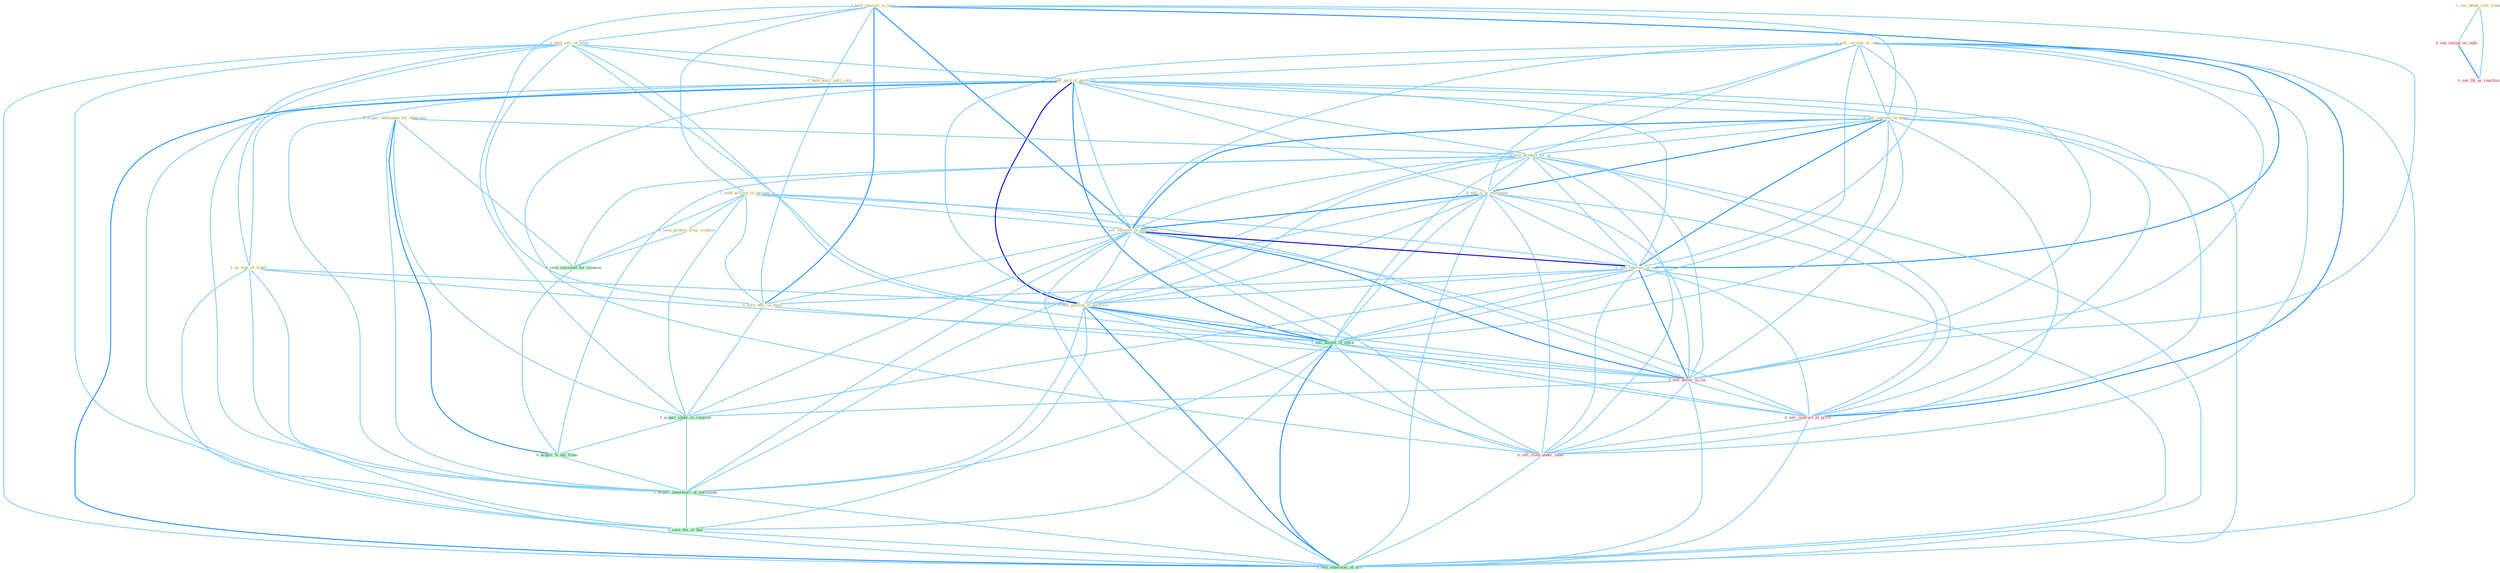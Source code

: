 Graph G{ 
    node
    [shape=polygon,style=filled,width=.5,height=.06,color="#BDFCC9",fixedsize=true,fontsize=4,
    fontcolor="#2f4f4f"];
    {node
    [color="#ffffe0", fontcolor="#8b7d6b"] "1_hold_interest_in_facil " "1_seek_million_in_increas " "1_hold_seri_of_meet " "0_sell_currenc_at_rate " "1_seek_protect_from_creditor " "0_hold_posit_until_retir " "1_sell_part_of_portfolio " "1_us_type_of_order " "0_acquir_entitynam_for_othernum " "0_sell_interest_to_buyer " "0_sell_product_for_us " "1_see_debat_over_trade " "0_sell_it_to_entitynam " "1_sell_interest_in_entitynam " "1_sell_interest_in_unit " "0_hold_offic_in_elect " "1_sell_portion_of_portfolio "}
{node [color="#fff0f5", fontcolor="#b22222"] "0_sell_dollar_in_lot " "0_see_resign_as_indic " "0_sell_contract_at_price " "0_sell_cloth_under_label " "0_see_thi_as_reaction "}
edge [color="#B0E2FF"];

	"1_hold_interest_in_facil " -- "1_seek_million_in_increas " [w="1", color="#87cefa" ];
	"1_hold_interest_in_facil " -- "1_hold_seri_of_meet " [w="1", color="#87cefa" ];
	"1_hold_interest_in_facil " -- "0_hold_posit_until_retir " [w="1", color="#87cefa" ];
	"1_hold_interest_in_facil " -- "0_sell_interest_to_buyer " [w="1", color="#87cefa" ];
	"1_hold_interest_in_facil " -- "1_sell_interest_in_entitynam " [w="2", color="#1e90ff" , len=0.8];
	"1_hold_interest_in_facil " -- "1_sell_interest_in_unit " [w="2", color="#1e90ff" , len=0.8];
	"1_hold_interest_in_facil " -- "0_hold_offic_in_elect " [w="2", color="#1e90ff" , len=0.8];
	"1_hold_interest_in_facil " -- "0_sell_dollar_in_lot " [w="1", color="#87cefa" ];
	"1_hold_interest_in_facil " -- "1_acquir_stake_in_compani " [w="1", color="#87cefa" ];
	"1_seek_million_in_increas " -- "1_seek_protect_from_creditor " [w="1", color="#87cefa" ];
	"1_seek_million_in_increas " -- "1_sell_interest_in_entitynam " [w="1", color="#87cefa" ];
	"1_seek_million_in_increas " -- "1_sell_interest_in_unit " [w="1", color="#87cefa" ];
	"1_seek_million_in_increas " -- "0_hold_offic_in_elect " [w="1", color="#87cefa" ];
	"1_seek_million_in_increas " -- "0_seek_classmat_for_reunion " [w="1", color="#87cefa" ];
	"1_seek_million_in_increas " -- "0_sell_dollar_in_lot " [w="1", color="#87cefa" ];
	"1_seek_million_in_increas " -- "1_acquir_stake_in_compani " [w="1", color="#87cefa" ];
	"1_hold_seri_of_meet " -- "0_hold_posit_until_retir " [w="1", color="#87cefa" ];
	"1_hold_seri_of_meet " -- "1_sell_part_of_portfolio " [w="1", color="#87cefa" ];
	"1_hold_seri_of_meet " -- "1_us_type_of_order " [w="1", color="#87cefa" ];
	"1_hold_seri_of_meet " -- "0_hold_offic_in_elect " [w="1", color="#87cefa" ];
	"1_hold_seri_of_meet " -- "1_sell_portion_of_portfolio " [w="1", color="#87cefa" ];
	"1_hold_seri_of_meet " -- "1_sell_basket_of_stock " [w="1", color="#87cefa" ];
	"1_hold_seri_of_meet " -- "1_acquir_laboratori_of_entitynam " [w="1", color="#87cefa" ];
	"1_hold_seri_of_meet " -- "1_seen_the_of_that " [w="1", color="#87cefa" ];
	"1_hold_seri_of_meet " -- "1_sell_othernum_of_offic " [w="1", color="#87cefa" ];
	"0_sell_currenc_at_rate " -- "1_sell_part_of_portfolio " [w="1", color="#87cefa" ];
	"0_sell_currenc_at_rate " -- "0_sell_interest_to_buyer " [w="1", color="#87cefa" ];
	"0_sell_currenc_at_rate " -- "0_sell_product_for_us " [w="1", color="#87cefa" ];
	"0_sell_currenc_at_rate " -- "0_sell_it_to_entitynam " [w="1", color="#87cefa" ];
	"0_sell_currenc_at_rate " -- "1_sell_interest_in_entitynam " [w="1", color="#87cefa" ];
	"0_sell_currenc_at_rate " -- "1_sell_interest_in_unit " [w="1", color="#87cefa" ];
	"0_sell_currenc_at_rate " -- "1_sell_portion_of_portfolio " [w="1", color="#87cefa" ];
	"0_sell_currenc_at_rate " -- "1_sell_basket_of_stock " [w="1", color="#87cefa" ];
	"0_sell_currenc_at_rate " -- "0_sell_dollar_in_lot " [w="1", color="#87cefa" ];
	"0_sell_currenc_at_rate " -- "0_sell_contract_at_price " [w="2", color="#1e90ff" , len=0.8];
	"0_sell_currenc_at_rate " -- "0_sell_cloth_under_label " [w="1", color="#87cefa" ];
	"0_sell_currenc_at_rate " -- "1_sell_othernum_of_offic " [w="1", color="#87cefa" ];
	"1_seek_protect_from_creditor " -- "0_seek_classmat_for_reunion " [w="1", color="#87cefa" ];
	"0_hold_posit_until_retir " -- "0_hold_offic_in_elect " [w="1", color="#87cefa" ];
	"1_sell_part_of_portfolio " -- "1_us_type_of_order " [w="1", color="#87cefa" ];
	"1_sell_part_of_portfolio " -- "0_sell_interest_to_buyer " [w="1", color="#87cefa" ];
	"1_sell_part_of_portfolio " -- "0_sell_product_for_us " [w="1", color="#87cefa" ];
	"1_sell_part_of_portfolio " -- "0_sell_it_to_entitynam " [w="1", color="#87cefa" ];
	"1_sell_part_of_portfolio " -- "1_sell_interest_in_entitynam " [w="1", color="#87cefa" ];
	"1_sell_part_of_portfolio " -- "1_sell_interest_in_unit " [w="1", color="#87cefa" ];
	"1_sell_part_of_portfolio " -- "1_sell_portion_of_portfolio " [w="3", color="#0000cd" , len=0.6];
	"1_sell_part_of_portfolio " -- "1_sell_basket_of_stock " [w="2", color="#1e90ff" , len=0.8];
	"1_sell_part_of_portfolio " -- "0_sell_dollar_in_lot " [w="1", color="#87cefa" ];
	"1_sell_part_of_portfolio " -- "0_sell_contract_at_price " [w="1", color="#87cefa" ];
	"1_sell_part_of_portfolio " -- "1_acquir_laboratori_of_entitynam " [w="1", color="#87cefa" ];
	"1_sell_part_of_portfolio " -- "0_sell_cloth_under_label " [w="1", color="#87cefa" ];
	"1_sell_part_of_portfolio " -- "1_seen_the_of_that " [w="1", color="#87cefa" ];
	"1_sell_part_of_portfolio " -- "1_sell_othernum_of_offic " [w="2", color="#1e90ff" , len=0.8];
	"1_us_type_of_order " -- "1_sell_portion_of_portfolio " [w="1", color="#87cefa" ];
	"1_us_type_of_order " -- "1_sell_basket_of_stock " [w="1", color="#87cefa" ];
	"1_us_type_of_order " -- "1_acquir_laboratori_of_entitynam " [w="1", color="#87cefa" ];
	"1_us_type_of_order " -- "1_seen_the_of_that " [w="1", color="#87cefa" ];
	"1_us_type_of_order " -- "1_sell_othernum_of_offic " [w="1", color="#87cefa" ];
	"0_acquir_entitynam_for_othernum " -- "0_sell_product_for_us " [w="1", color="#87cefa" ];
	"0_acquir_entitynam_for_othernum " -- "0_seek_classmat_for_reunion " [w="1", color="#87cefa" ];
	"0_acquir_entitynam_for_othernum " -- "1_acquir_stake_in_compani " [w="1", color="#87cefa" ];
	"0_acquir_entitynam_for_othernum " -- "0_acquir_%_for_franc " [w="2", color="#1e90ff" , len=0.8];
	"0_acquir_entitynam_for_othernum " -- "1_acquir_laboratori_of_entitynam " [w="1", color="#87cefa" ];
	"0_sell_interest_to_buyer " -- "0_sell_product_for_us " [w="1", color="#87cefa" ];
	"0_sell_interest_to_buyer " -- "0_sell_it_to_entitynam " [w="2", color="#1e90ff" , len=0.8];
	"0_sell_interest_to_buyer " -- "1_sell_interest_in_entitynam " [w="2", color="#1e90ff" , len=0.8];
	"0_sell_interest_to_buyer " -- "1_sell_interest_in_unit " [w="2", color="#1e90ff" , len=0.8];
	"0_sell_interest_to_buyer " -- "1_sell_portion_of_portfolio " [w="1", color="#87cefa" ];
	"0_sell_interest_to_buyer " -- "1_sell_basket_of_stock " [w="1", color="#87cefa" ];
	"0_sell_interest_to_buyer " -- "0_sell_dollar_in_lot " [w="1", color="#87cefa" ];
	"0_sell_interest_to_buyer " -- "0_sell_contract_at_price " [w="1", color="#87cefa" ];
	"0_sell_interest_to_buyer " -- "0_sell_cloth_under_label " [w="1", color="#87cefa" ];
	"0_sell_interest_to_buyer " -- "1_sell_othernum_of_offic " [w="1", color="#87cefa" ];
	"0_sell_product_for_us " -- "0_sell_it_to_entitynam " [w="1", color="#87cefa" ];
	"0_sell_product_for_us " -- "1_sell_interest_in_entitynam " [w="1", color="#87cefa" ];
	"0_sell_product_for_us " -- "1_sell_interest_in_unit " [w="1", color="#87cefa" ];
	"0_sell_product_for_us " -- "1_sell_portion_of_portfolio " [w="1", color="#87cefa" ];
	"0_sell_product_for_us " -- "0_seek_classmat_for_reunion " [w="1", color="#87cefa" ];
	"0_sell_product_for_us " -- "1_sell_basket_of_stock " [w="1", color="#87cefa" ];
	"0_sell_product_for_us " -- "0_sell_dollar_in_lot " [w="1", color="#87cefa" ];
	"0_sell_product_for_us " -- "0_acquir_%_for_franc " [w="1", color="#87cefa" ];
	"0_sell_product_for_us " -- "0_sell_contract_at_price " [w="1", color="#87cefa" ];
	"0_sell_product_for_us " -- "0_sell_cloth_under_label " [w="1", color="#87cefa" ];
	"0_sell_product_for_us " -- "1_sell_othernum_of_offic " [w="1", color="#87cefa" ];
	"1_see_debat_over_trade " -- "0_see_resign_as_indic " [w="1", color="#87cefa" ];
	"1_see_debat_over_trade " -- "0_see_thi_as_reaction " [w="1", color="#87cefa" ];
	"0_sell_it_to_entitynam " -- "1_sell_interest_in_entitynam " [w="2", color="#1e90ff" , len=0.8];
	"0_sell_it_to_entitynam " -- "1_sell_interest_in_unit " [w="1", color="#87cefa" ];
	"0_sell_it_to_entitynam " -- "1_sell_portion_of_portfolio " [w="1", color="#87cefa" ];
	"0_sell_it_to_entitynam " -- "1_sell_basket_of_stock " [w="1", color="#87cefa" ];
	"0_sell_it_to_entitynam " -- "0_sell_dollar_in_lot " [w="1", color="#87cefa" ];
	"0_sell_it_to_entitynam " -- "0_sell_contract_at_price " [w="1", color="#87cefa" ];
	"0_sell_it_to_entitynam " -- "1_acquir_laboratori_of_entitynam " [w="1", color="#87cefa" ];
	"0_sell_it_to_entitynam " -- "0_sell_cloth_under_label " [w="1", color="#87cefa" ];
	"0_sell_it_to_entitynam " -- "1_sell_othernum_of_offic " [w="1", color="#87cefa" ];
	"1_sell_interest_in_entitynam " -- "1_sell_interest_in_unit " [w="3", color="#0000cd" , len=0.6];
	"1_sell_interest_in_entitynam " -- "0_hold_offic_in_elect " [w="1", color="#87cefa" ];
	"1_sell_interest_in_entitynam " -- "1_sell_portion_of_portfolio " [w="1", color="#87cefa" ];
	"1_sell_interest_in_entitynam " -- "1_sell_basket_of_stock " [w="1", color="#87cefa" ];
	"1_sell_interest_in_entitynam " -- "0_sell_dollar_in_lot " [w="2", color="#1e90ff" , len=0.8];
	"1_sell_interest_in_entitynam " -- "1_acquir_stake_in_compani " [w="1", color="#87cefa" ];
	"1_sell_interest_in_entitynam " -- "0_sell_contract_at_price " [w="1", color="#87cefa" ];
	"1_sell_interest_in_entitynam " -- "1_acquir_laboratori_of_entitynam " [w="1", color="#87cefa" ];
	"1_sell_interest_in_entitynam " -- "0_sell_cloth_under_label " [w="1", color="#87cefa" ];
	"1_sell_interest_in_entitynam " -- "1_sell_othernum_of_offic " [w="1", color="#87cefa" ];
	"1_sell_interest_in_unit " -- "0_hold_offic_in_elect " [w="1", color="#87cefa" ];
	"1_sell_interest_in_unit " -- "1_sell_portion_of_portfolio " [w="1", color="#87cefa" ];
	"1_sell_interest_in_unit " -- "1_sell_basket_of_stock " [w="1", color="#87cefa" ];
	"1_sell_interest_in_unit " -- "0_sell_dollar_in_lot " [w="2", color="#1e90ff" , len=0.8];
	"1_sell_interest_in_unit " -- "1_acquir_stake_in_compani " [w="1", color="#87cefa" ];
	"1_sell_interest_in_unit " -- "0_sell_contract_at_price " [w="1", color="#87cefa" ];
	"1_sell_interest_in_unit " -- "0_sell_cloth_under_label " [w="1", color="#87cefa" ];
	"1_sell_interest_in_unit " -- "1_sell_othernum_of_offic " [w="1", color="#87cefa" ];
	"0_hold_offic_in_elect " -- "0_sell_dollar_in_lot " [w="1", color="#87cefa" ];
	"0_hold_offic_in_elect " -- "1_acquir_stake_in_compani " [w="1", color="#87cefa" ];
	"1_sell_portion_of_portfolio " -- "1_sell_basket_of_stock " [w="2", color="#1e90ff" , len=0.8];
	"1_sell_portion_of_portfolio " -- "0_sell_dollar_in_lot " [w="1", color="#87cefa" ];
	"1_sell_portion_of_portfolio " -- "0_sell_contract_at_price " [w="1", color="#87cefa" ];
	"1_sell_portion_of_portfolio " -- "1_acquir_laboratori_of_entitynam " [w="1", color="#87cefa" ];
	"1_sell_portion_of_portfolio " -- "0_sell_cloth_under_label " [w="1", color="#87cefa" ];
	"1_sell_portion_of_portfolio " -- "1_seen_the_of_that " [w="1", color="#87cefa" ];
	"1_sell_portion_of_portfolio " -- "1_sell_othernum_of_offic " [w="2", color="#1e90ff" , len=0.8];
	"0_seek_classmat_for_reunion " -- "0_acquir_%_for_franc " [w="1", color="#87cefa" ];
	"1_sell_basket_of_stock " -- "0_sell_dollar_in_lot " [w="1", color="#87cefa" ];
	"1_sell_basket_of_stock " -- "0_sell_contract_at_price " [w="1", color="#87cefa" ];
	"1_sell_basket_of_stock " -- "1_acquir_laboratori_of_entitynam " [w="1", color="#87cefa" ];
	"1_sell_basket_of_stock " -- "0_sell_cloth_under_label " [w="1", color="#87cefa" ];
	"1_sell_basket_of_stock " -- "1_seen_the_of_that " [w="1", color="#87cefa" ];
	"1_sell_basket_of_stock " -- "1_sell_othernum_of_offic " [w="2", color="#1e90ff" , len=0.8];
	"0_sell_dollar_in_lot " -- "1_acquir_stake_in_compani " [w="1", color="#87cefa" ];
	"0_sell_dollar_in_lot " -- "0_sell_contract_at_price " [w="1", color="#87cefa" ];
	"0_sell_dollar_in_lot " -- "0_sell_cloth_under_label " [w="1", color="#87cefa" ];
	"0_sell_dollar_in_lot " -- "1_sell_othernum_of_offic " [w="1", color="#87cefa" ];
	"0_see_resign_as_indic " -- "0_see_thi_as_reaction " [w="2", color="#1e90ff" , len=0.8];
	"1_acquir_stake_in_compani " -- "0_acquir_%_for_franc " [w="1", color="#87cefa" ];
	"1_acquir_stake_in_compani " -- "1_acquir_laboratori_of_entitynam " [w="1", color="#87cefa" ];
	"0_acquir_%_for_franc " -- "1_acquir_laboratori_of_entitynam " [w="1", color="#87cefa" ];
	"0_sell_contract_at_price " -- "0_sell_cloth_under_label " [w="1", color="#87cefa" ];
	"0_sell_contract_at_price " -- "1_sell_othernum_of_offic " [w="1", color="#87cefa" ];
	"1_acquir_laboratori_of_entitynam " -- "1_seen_the_of_that " [w="1", color="#87cefa" ];
	"1_acquir_laboratori_of_entitynam " -- "1_sell_othernum_of_offic " [w="1", color="#87cefa" ];
	"0_sell_cloth_under_label " -- "1_sell_othernum_of_offic " [w="1", color="#87cefa" ];
	"1_seen_the_of_that " -- "1_sell_othernum_of_offic " [w="1", color="#87cefa" ];
}